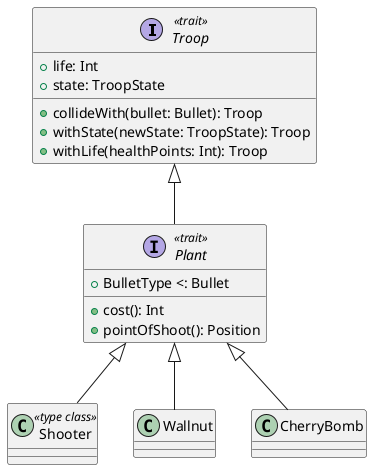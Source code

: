 @startuml
'https://plantuml.com/class-diagram

interface Troop <<trait>> {
+life: Int
+state: TroopState
+collideWith(bullet: Bullet): Troop
+withState(newState: TroopState): Troop
+withLife(healthPoints: Int): Troop
}

interface Plant <<trait>> {
+BulletType <: Bullet
+cost(): Int
+pointOfShoot(): Position
}

class Shooter <<type class>>
class Wallnut
class CherryBomb

Troop <|-down- Plant
Plant <|-down- Shooter
Plant <|-down- Wallnut
Plant <|-down- CherryBomb

@enduml